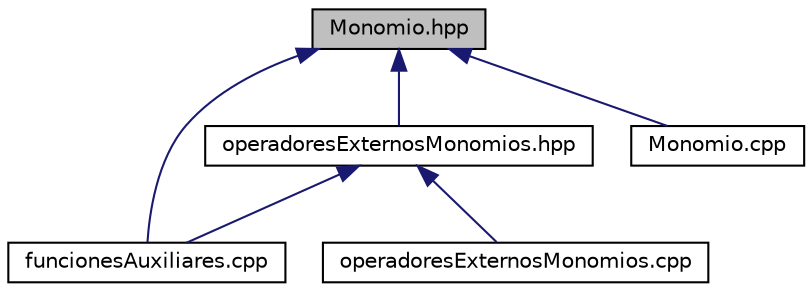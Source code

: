 digraph "Monomio.hpp"
{
  edge [fontname="Helvetica",fontsize="10",labelfontname="Helvetica",labelfontsize="10"];
  node [fontname="Helvetica",fontsize="10",shape=record];
  Node1 [label="Monomio.hpp",height=0.2,width=0.4,color="black", fillcolor="grey75", style="filled", fontcolor="black"];
  Node1 -> Node2 [dir="back",color="midnightblue",fontsize="10",style="solid",fontname="Helvetica"];
  Node2 [label="funcionesAuxiliares.cpp",height=0.2,width=0.4,color="black", fillcolor="white", style="filled",URL="$funcionesAuxiliares_8cpp.html",tooltip="Código de las funciones auxiliares para el programa principal de la práctica 1. "];
  Node1 -> Node3 [dir="back",color="midnightblue",fontsize="10",style="solid",fontname="Helvetica"];
  Node3 [label="operadoresExternosMonomios.hpp",height=0.2,width=0.4,color="black", fillcolor="white", style="filled",URL="$operadoresExternosMonomios_8hpp.html",tooltip="Ficheros con los prototipos de los operadores externos de la clase Monomio. "];
  Node3 -> Node2 [dir="back",color="midnightblue",fontsize="10",style="solid",fontname="Helvetica"];
  Node3 -> Node4 [dir="back",color="midnightblue",fontsize="10",style="solid",fontname="Helvetica"];
  Node4 [label="operadoresExternosMonomios.cpp",height=0.2,width=0.4,color="black", fillcolor="white", style="filled",URL="$operadoresExternosMonomios_8cpp.html",tooltip="Ficheros con el código de los operadores externos de la clase Monomio. "];
  Node1 -> Node5 [dir="back",color="midnightblue",fontsize="10",style="solid",fontname="Helvetica"];
  Node5 [label="Monomio.cpp",height=0.2,width=0.4,color="black", fillcolor="white", style="filled",URL="$Monomio_8cpp.html",tooltip="Fichero que contiene el código de las funciones de la clase Monomio. "];
}
